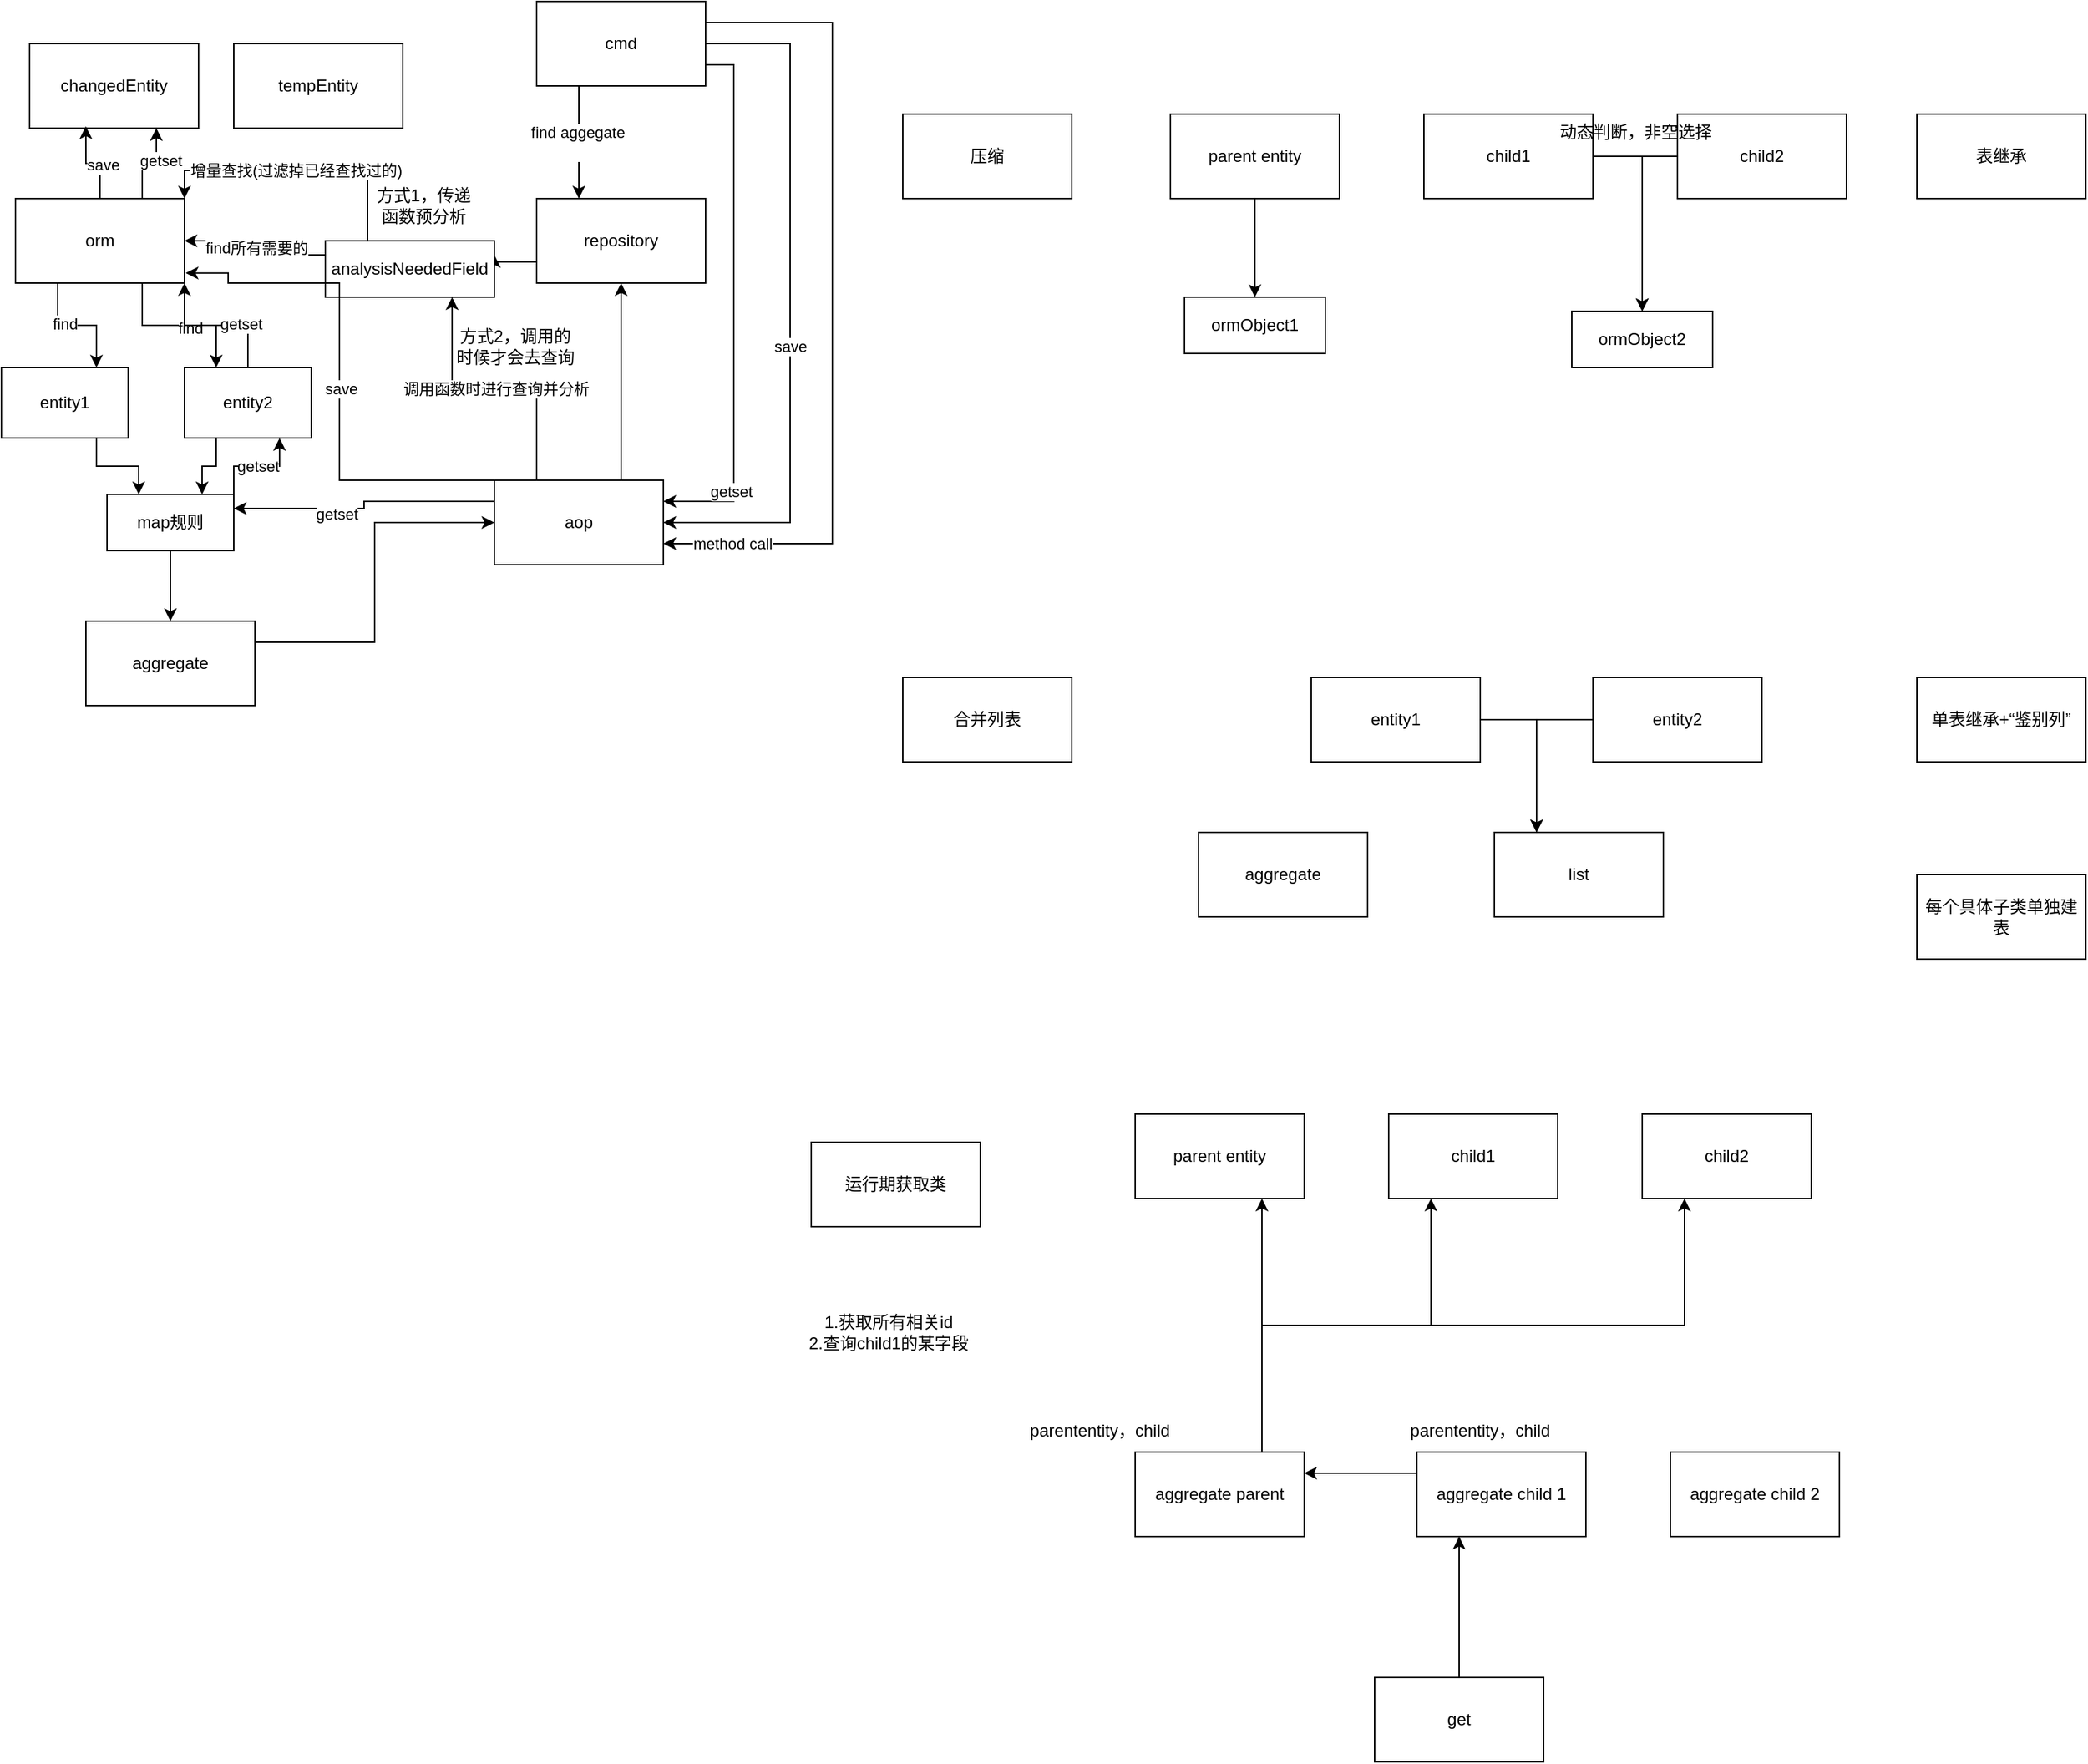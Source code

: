<mxfile version="24.7.8">
  <diagram name="第 1 页" id="XTwKxFAp_2Ht2jpDPjbG">
    <mxGraphModel dx="701" dy="374" grid="1" gridSize="10" guides="1" tooltips="1" connect="1" arrows="1" fold="1" page="1" pageScale="1" pageWidth="3300" pageHeight="4681" math="0" shadow="0">
      <root>
        <mxCell id="0" />
        <mxCell id="1" parent="0" />
        <mxCell id="Alu5xl9GDpvNmdIx2iPC-51" style="edgeStyle=orthogonalEdgeStyle;rounded=0;orthogonalLoop=1;jettySize=auto;html=1;exitX=0;exitY=0.75;exitDx=0;exitDy=0;entryX=1;entryY=0.25;entryDx=0;entryDy=0;" parent="1" source="Alu5xl9GDpvNmdIx2iPC-2" target="Alu5xl9GDpvNmdIx2iPC-50" edge="1">
          <mxGeometry relative="1" as="geometry" />
        </mxCell>
        <mxCell id="Alu5xl9GDpvNmdIx2iPC-2" value="repository" style="rounded=0;whiteSpace=wrap;html=1;" parent="1" vertex="1">
          <mxGeometry x="420" y="160" width="120" height="60" as="geometry" />
        </mxCell>
        <mxCell id="Alu5xl9GDpvNmdIx2iPC-16" style="edgeStyle=orthogonalEdgeStyle;rounded=0;orthogonalLoop=1;jettySize=auto;html=1;exitX=0.25;exitY=1;exitDx=0;exitDy=0;entryX=0.75;entryY=0;entryDx=0;entryDy=0;" parent="1" source="Alu5xl9GDpvNmdIx2iPC-8" target="Alu5xl9GDpvNmdIx2iPC-15" edge="1">
          <mxGeometry relative="1" as="geometry" />
        </mxCell>
        <mxCell id="Alu5xl9GDpvNmdIx2iPC-17" value="find" style="edgeLabel;html=1;align=center;verticalAlign=middle;resizable=0;points=[];" parent="Alu5xl9GDpvNmdIx2iPC-16" vertex="1" connectable="0">
          <mxGeometry x="-0.2" y="1" relative="1" as="geometry">
            <mxPoint as="offset" />
          </mxGeometry>
        </mxCell>
        <mxCell id="Alu5xl9GDpvNmdIx2iPC-18" style="edgeStyle=orthogonalEdgeStyle;rounded=0;orthogonalLoop=1;jettySize=auto;html=1;exitX=0.75;exitY=1;exitDx=0;exitDy=0;entryX=0.25;entryY=0;entryDx=0;entryDy=0;" parent="1" source="Alu5xl9GDpvNmdIx2iPC-8" target="Alu5xl9GDpvNmdIx2iPC-14" edge="1">
          <mxGeometry relative="1" as="geometry" />
        </mxCell>
        <mxCell id="Alu5xl9GDpvNmdIx2iPC-19" value="find" style="edgeLabel;html=1;align=center;verticalAlign=middle;resizable=0;points=[];" parent="Alu5xl9GDpvNmdIx2iPC-18" vertex="1" connectable="0">
          <mxGeometry x="0.139" y="-2" relative="1" as="geometry">
            <mxPoint as="offset" />
          </mxGeometry>
        </mxCell>
        <mxCell id="Alu5xl9GDpvNmdIx2iPC-60" style="edgeStyle=orthogonalEdgeStyle;rounded=0;orthogonalLoop=1;jettySize=auto;html=1;exitX=0.75;exitY=0;exitDx=0;exitDy=0;entryX=0.75;entryY=1;entryDx=0;entryDy=0;" parent="1" source="Alu5xl9GDpvNmdIx2iPC-8" target="Alu5xl9GDpvNmdIx2iPC-58" edge="1">
          <mxGeometry relative="1" as="geometry" />
        </mxCell>
        <mxCell id="Alu5xl9GDpvNmdIx2iPC-61" value="getset" style="edgeLabel;html=1;align=center;verticalAlign=middle;resizable=0;points=[];" parent="Alu5xl9GDpvNmdIx2iPC-60" vertex="1" connectable="0">
          <mxGeometry x="0.253" y="-3" relative="1" as="geometry">
            <mxPoint as="offset" />
          </mxGeometry>
        </mxCell>
        <mxCell id="Alu5xl9GDpvNmdIx2iPC-8" value="orm" style="rounded=0;whiteSpace=wrap;html=1;" parent="1" vertex="1">
          <mxGeometry x="50" y="160" width="120" height="60" as="geometry" />
        </mxCell>
        <mxCell id="Alu5xl9GDpvNmdIx2iPC-10" style="edgeStyle=orthogonalEdgeStyle;rounded=0;orthogonalLoop=1;jettySize=auto;html=1;exitX=0.25;exitY=1;exitDx=0;exitDy=0;entryX=0.25;entryY=0;entryDx=0;entryDy=0;" parent="1" source="Alu5xl9GDpvNmdIx2iPC-9" target="Alu5xl9GDpvNmdIx2iPC-2" edge="1">
          <mxGeometry relative="1" as="geometry" />
        </mxCell>
        <mxCell id="Alu5xl9GDpvNmdIx2iPC-11" value="find aggegate&lt;div&gt;&lt;br&gt;&lt;/div&gt;" style="edgeLabel;html=1;align=center;verticalAlign=middle;resizable=0;points=[];" parent="Alu5xl9GDpvNmdIx2iPC-10" vertex="1" connectable="0">
          <mxGeometry y="-1" relative="1" as="geometry">
            <mxPoint as="offset" />
          </mxGeometry>
        </mxCell>
        <mxCell id="Alu5xl9GDpvNmdIx2iPC-32" style="edgeStyle=orthogonalEdgeStyle;rounded=0;orthogonalLoop=1;jettySize=auto;html=1;exitX=1;exitY=0.75;exitDx=0;exitDy=0;entryX=1;entryY=0.25;entryDx=0;entryDy=0;" parent="1" source="Alu5xl9GDpvNmdIx2iPC-9" target="Alu5xl9GDpvNmdIx2iPC-26" edge="1">
          <mxGeometry relative="1" as="geometry" />
        </mxCell>
        <mxCell id="Alu5xl9GDpvNmdIx2iPC-33" value="getset" style="edgeLabel;html=1;align=center;verticalAlign=middle;resizable=0;points=[];" parent="Alu5xl9GDpvNmdIx2iPC-32" vertex="1" connectable="0">
          <mxGeometry x="0.701" y="-2" relative="1" as="geometry">
            <mxPoint as="offset" />
          </mxGeometry>
        </mxCell>
        <mxCell id="Alu5xl9GDpvNmdIx2iPC-47" style="edgeStyle=orthogonalEdgeStyle;rounded=0;orthogonalLoop=1;jettySize=auto;html=1;exitX=1;exitY=0.25;exitDx=0;exitDy=0;entryX=1;entryY=0.75;entryDx=0;entryDy=0;" parent="1" source="Alu5xl9GDpvNmdIx2iPC-9" target="Alu5xl9GDpvNmdIx2iPC-26" edge="1">
          <mxGeometry relative="1" as="geometry">
            <Array as="points">
              <mxPoint x="630" y="35" />
              <mxPoint x="630" y="405" />
            </Array>
          </mxGeometry>
        </mxCell>
        <mxCell id="Alu5xl9GDpvNmdIx2iPC-48" value="method call" style="edgeLabel;html=1;align=center;verticalAlign=middle;resizable=0;points=[];" parent="Alu5xl9GDpvNmdIx2iPC-47" vertex="1" connectable="0">
          <mxGeometry x="0.833" relative="1" as="geometry">
            <mxPoint as="offset" />
          </mxGeometry>
        </mxCell>
        <mxCell id="Alu5xl9GDpvNmdIx2iPC-56" style="edgeStyle=orthogonalEdgeStyle;rounded=0;orthogonalLoop=1;jettySize=auto;html=1;exitX=1;exitY=0.5;exitDx=0;exitDy=0;entryX=1;entryY=0.5;entryDx=0;entryDy=0;" parent="1" source="Alu5xl9GDpvNmdIx2iPC-9" target="Alu5xl9GDpvNmdIx2iPC-26" edge="1">
          <mxGeometry relative="1" as="geometry">
            <Array as="points">
              <mxPoint x="600" y="50" />
              <mxPoint x="600" y="390" />
            </Array>
          </mxGeometry>
        </mxCell>
        <mxCell id="Alu5xl9GDpvNmdIx2iPC-57" value="save" style="edgeLabel;html=1;align=center;verticalAlign=middle;resizable=0;points=[];" parent="Alu5xl9GDpvNmdIx2iPC-56" vertex="1" connectable="0">
          <mxGeometry x="-0.04" relative="1" as="geometry">
            <mxPoint y="40" as="offset" />
          </mxGeometry>
        </mxCell>
        <mxCell id="Alu5xl9GDpvNmdIx2iPC-9" value="cmd" style="rounded=0;whiteSpace=wrap;html=1;" parent="1" vertex="1">
          <mxGeometry x="420" y="20" width="120" height="60" as="geometry" />
        </mxCell>
        <mxCell id="Alu5xl9GDpvNmdIx2iPC-37" style="edgeStyle=orthogonalEdgeStyle;rounded=0;orthogonalLoop=1;jettySize=auto;html=1;exitX=0.25;exitY=1;exitDx=0;exitDy=0;entryX=0.75;entryY=0;entryDx=0;entryDy=0;" parent="1" source="Alu5xl9GDpvNmdIx2iPC-14" target="Alu5xl9GDpvNmdIx2iPC-35" edge="1">
          <mxGeometry relative="1" as="geometry" />
        </mxCell>
        <mxCell id="Alu5xl9GDpvNmdIx2iPC-43" style="edgeStyle=orthogonalEdgeStyle;rounded=0;orthogonalLoop=1;jettySize=auto;html=1;exitX=0.5;exitY=0;exitDx=0;exitDy=0;entryX=1;entryY=1;entryDx=0;entryDy=0;" parent="1" source="Alu5xl9GDpvNmdIx2iPC-14" target="Alu5xl9GDpvNmdIx2iPC-8" edge="1">
          <mxGeometry relative="1" as="geometry" />
        </mxCell>
        <mxCell id="Alu5xl9GDpvNmdIx2iPC-44" value="getset" style="edgeLabel;html=1;align=center;verticalAlign=middle;resizable=0;points=[];" parent="Alu5xl9GDpvNmdIx2iPC-43" vertex="1" connectable="0">
          <mxGeometry x="-0.32" y="-1" relative="1" as="geometry">
            <mxPoint as="offset" />
          </mxGeometry>
        </mxCell>
        <mxCell id="Alu5xl9GDpvNmdIx2iPC-14" value="entity2" style="rounded=0;whiteSpace=wrap;html=1;" parent="1" vertex="1">
          <mxGeometry x="170" y="280" width="90" height="50" as="geometry" />
        </mxCell>
        <mxCell id="Alu5xl9GDpvNmdIx2iPC-36" style="edgeStyle=orthogonalEdgeStyle;rounded=0;orthogonalLoop=1;jettySize=auto;html=1;exitX=0.75;exitY=1;exitDx=0;exitDy=0;entryX=0.25;entryY=0;entryDx=0;entryDy=0;" parent="1" source="Alu5xl9GDpvNmdIx2iPC-15" target="Alu5xl9GDpvNmdIx2iPC-35" edge="1">
          <mxGeometry relative="1" as="geometry" />
        </mxCell>
        <mxCell id="Alu5xl9GDpvNmdIx2iPC-15" value="entity1" style="rounded=0;whiteSpace=wrap;html=1;" parent="1" vertex="1">
          <mxGeometry x="40" y="280" width="90" height="50" as="geometry" />
        </mxCell>
        <mxCell id="Alu5xl9GDpvNmdIx2iPC-30" style="edgeStyle=orthogonalEdgeStyle;rounded=0;orthogonalLoop=1;jettySize=auto;html=1;exitX=1;exitY=0.25;exitDx=0;exitDy=0;entryX=0;entryY=0.5;entryDx=0;entryDy=0;" parent="1" source="Alu5xl9GDpvNmdIx2iPC-21" target="Alu5xl9GDpvNmdIx2iPC-26" edge="1">
          <mxGeometry relative="1" as="geometry" />
        </mxCell>
        <mxCell id="Alu5xl9GDpvNmdIx2iPC-21" value="aggregate" style="rounded=0;whiteSpace=wrap;html=1;" parent="1" vertex="1">
          <mxGeometry x="100" y="460" width="120" height="60" as="geometry" />
        </mxCell>
        <mxCell id="Alu5xl9GDpvNmdIx2iPC-31" style="edgeStyle=orthogonalEdgeStyle;rounded=0;orthogonalLoop=1;jettySize=auto;html=1;exitX=0.75;exitY=0;exitDx=0;exitDy=0;entryX=0.5;entryY=1;entryDx=0;entryDy=0;" parent="1" source="Alu5xl9GDpvNmdIx2iPC-26" target="Alu5xl9GDpvNmdIx2iPC-2" edge="1">
          <mxGeometry relative="1" as="geometry" />
        </mxCell>
        <mxCell id="Alu5xl9GDpvNmdIx2iPC-39" style="edgeStyle=orthogonalEdgeStyle;rounded=0;orthogonalLoop=1;jettySize=auto;html=1;exitX=0;exitY=0.25;exitDx=0;exitDy=0;entryX=1;entryY=0.25;entryDx=0;entryDy=0;" parent="1" source="Alu5xl9GDpvNmdIx2iPC-26" target="Alu5xl9GDpvNmdIx2iPC-35" edge="1">
          <mxGeometry relative="1" as="geometry" />
        </mxCell>
        <mxCell id="Alu5xl9GDpvNmdIx2iPC-41" value="getset" style="edgeLabel;html=1;align=center;verticalAlign=middle;resizable=0;points=[];" parent="Alu5xl9GDpvNmdIx2iPC-39" vertex="1" connectable="0">
          <mxGeometry x="0.237" y="4" relative="1" as="geometry">
            <mxPoint as="offset" />
          </mxGeometry>
        </mxCell>
        <mxCell id="Alu5xl9GDpvNmdIx2iPC-53" style="edgeStyle=orthogonalEdgeStyle;rounded=0;orthogonalLoop=1;jettySize=auto;html=1;exitX=0.25;exitY=0;exitDx=0;exitDy=0;entryX=0.75;entryY=1;entryDx=0;entryDy=0;" parent="1" source="Alu5xl9GDpvNmdIx2iPC-26" target="Alu5xl9GDpvNmdIx2iPC-50" edge="1">
          <mxGeometry relative="1" as="geometry" />
        </mxCell>
        <mxCell id="Alu5xl9GDpvNmdIx2iPC-54" value="调用函数时进行查询并分析" style="edgeLabel;html=1;align=center;verticalAlign=middle;resizable=0;points=[];" parent="Alu5xl9GDpvNmdIx2iPC-53" vertex="1" connectable="0">
          <mxGeometry x="-0.009" relative="1" as="geometry">
            <mxPoint as="offset" />
          </mxGeometry>
        </mxCell>
        <mxCell id="Alu5xl9GDpvNmdIx2iPC-26" value="aop" style="rounded=0;whiteSpace=wrap;html=1;" parent="1" vertex="1">
          <mxGeometry x="390" y="360" width="120" height="60" as="geometry" />
        </mxCell>
        <mxCell id="Alu5xl9GDpvNmdIx2iPC-38" style="edgeStyle=orthogonalEdgeStyle;rounded=0;orthogonalLoop=1;jettySize=auto;html=1;exitX=0.5;exitY=1;exitDx=0;exitDy=0;entryX=0.5;entryY=0;entryDx=0;entryDy=0;" parent="1" source="Alu5xl9GDpvNmdIx2iPC-35" target="Alu5xl9GDpvNmdIx2iPC-21" edge="1">
          <mxGeometry relative="1" as="geometry" />
        </mxCell>
        <mxCell id="Alu5xl9GDpvNmdIx2iPC-40" style="edgeStyle=orthogonalEdgeStyle;rounded=0;orthogonalLoop=1;jettySize=auto;html=1;exitX=1;exitY=0;exitDx=0;exitDy=0;entryX=0.75;entryY=1;entryDx=0;entryDy=0;" parent="1" source="Alu5xl9GDpvNmdIx2iPC-35" target="Alu5xl9GDpvNmdIx2iPC-14" edge="1">
          <mxGeometry relative="1" as="geometry" />
        </mxCell>
        <mxCell id="Alu5xl9GDpvNmdIx2iPC-42" value="getset" style="edgeLabel;html=1;align=center;verticalAlign=middle;resizable=0;points=[];" parent="Alu5xl9GDpvNmdIx2iPC-40" vertex="1" connectable="0">
          <mxGeometry x="0.011" relative="1" as="geometry">
            <mxPoint as="offset" />
          </mxGeometry>
        </mxCell>
        <mxCell id="Alu5xl9GDpvNmdIx2iPC-35" value="map规则" style="rounded=0;whiteSpace=wrap;html=1;" parent="1" vertex="1">
          <mxGeometry x="115" y="370" width="90" height="40" as="geometry" />
        </mxCell>
        <mxCell id="Alu5xl9GDpvNmdIx2iPC-45" value="方式1，传递函数预分析" style="text;html=1;align=center;verticalAlign=middle;whiteSpace=wrap;rounded=0;" parent="1" vertex="1">
          <mxGeometry x="300" y="150" width="80" height="30" as="geometry" />
        </mxCell>
        <mxCell id="Alu5xl9GDpvNmdIx2iPC-52" style="edgeStyle=orthogonalEdgeStyle;rounded=0;orthogonalLoop=1;jettySize=auto;html=1;exitX=0;exitY=0.25;exitDx=0;exitDy=0;entryX=1;entryY=0.5;entryDx=0;entryDy=0;" parent="1" source="Alu5xl9GDpvNmdIx2iPC-50" target="Alu5xl9GDpvNmdIx2iPC-8" edge="1">
          <mxGeometry relative="1" as="geometry" />
        </mxCell>
        <mxCell id="Alu5xl9GDpvNmdIx2iPC-65" value="find所有需要的" style="edgeLabel;html=1;align=center;verticalAlign=middle;resizable=0;points=[];" parent="Alu5xl9GDpvNmdIx2iPC-52" vertex="1" connectable="0">
          <mxGeometry x="0.013" y="-1" relative="1" as="geometry">
            <mxPoint as="offset" />
          </mxGeometry>
        </mxCell>
        <mxCell id="Alu5xl9GDpvNmdIx2iPC-66" style="edgeStyle=orthogonalEdgeStyle;rounded=0;orthogonalLoop=1;jettySize=auto;html=1;exitX=0.25;exitY=0;exitDx=0;exitDy=0;entryX=1;entryY=0;entryDx=0;entryDy=0;" parent="1" source="Alu5xl9GDpvNmdIx2iPC-50" target="Alu5xl9GDpvNmdIx2iPC-8" edge="1">
          <mxGeometry relative="1" as="geometry" />
        </mxCell>
        <mxCell id="Alu5xl9GDpvNmdIx2iPC-67" value="增量查找(过滤掉已经查找过的)" style="edgeLabel;html=1;align=center;verticalAlign=middle;resizable=0;points=[];" parent="Alu5xl9GDpvNmdIx2iPC-66" vertex="1" connectable="0">
          <mxGeometry x="0.017" relative="1" as="geometry">
            <mxPoint as="offset" />
          </mxGeometry>
        </mxCell>
        <mxCell id="Alu5xl9GDpvNmdIx2iPC-50" value="analysisNeededField" style="rounded=0;whiteSpace=wrap;html=1;" parent="1" vertex="1">
          <mxGeometry x="270" y="190" width="120" height="40" as="geometry" />
        </mxCell>
        <mxCell id="Alu5xl9GDpvNmdIx2iPC-55" value="方式2，调用的时候才会去查询" style="text;html=1;align=center;verticalAlign=middle;whiteSpace=wrap;rounded=0;" parent="1" vertex="1">
          <mxGeometry x="360" y="250" width="90" height="30" as="geometry" />
        </mxCell>
        <mxCell id="Alu5xl9GDpvNmdIx2iPC-58" value="changedEntity" style="rounded=0;whiteSpace=wrap;html=1;" parent="1" vertex="1">
          <mxGeometry x="60" y="50" width="120" height="60" as="geometry" />
        </mxCell>
        <mxCell id="Alu5xl9GDpvNmdIx2iPC-62" style="edgeStyle=orthogonalEdgeStyle;rounded=0;orthogonalLoop=1;jettySize=auto;html=1;exitX=0;exitY=0;exitDx=0;exitDy=0;entryX=1.007;entryY=0.881;entryDx=0;entryDy=0;entryPerimeter=0;" parent="1" source="Alu5xl9GDpvNmdIx2iPC-26" target="Alu5xl9GDpvNmdIx2iPC-8" edge="1">
          <mxGeometry relative="1" as="geometry">
            <Array as="points">
              <mxPoint x="280" y="360" />
              <mxPoint x="280" y="220" />
              <mxPoint x="201" y="220" />
            </Array>
          </mxGeometry>
        </mxCell>
        <mxCell id="Alu5xl9GDpvNmdIx2iPC-68" value="save" style="edgeLabel;html=1;align=center;verticalAlign=middle;resizable=0;points=[];" parent="Alu5xl9GDpvNmdIx2iPC-62" vertex="1" connectable="0">
          <mxGeometry x="-0.043" y="-1" relative="1" as="geometry">
            <mxPoint as="offset" />
          </mxGeometry>
        </mxCell>
        <mxCell id="Alu5xl9GDpvNmdIx2iPC-63" style="edgeStyle=orthogonalEdgeStyle;rounded=0;orthogonalLoop=1;jettySize=auto;html=1;exitX=0.5;exitY=0;exitDx=0;exitDy=0;entryX=0.333;entryY=0.978;entryDx=0;entryDy=0;entryPerimeter=0;" parent="1" source="Alu5xl9GDpvNmdIx2iPC-8" target="Alu5xl9GDpvNmdIx2iPC-58" edge="1">
          <mxGeometry relative="1" as="geometry" />
        </mxCell>
        <mxCell id="Alu5xl9GDpvNmdIx2iPC-64" value="save" style="edgeLabel;html=1;align=center;verticalAlign=middle;resizable=0;points=[];" parent="Alu5xl9GDpvNmdIx2iPC-63" vertex="1" connectable="0">
          <mxGeometry x="-0.223" y="-2" relative="1" as="geometry">
            <mxPoint as="offset" />
          </mxGeometry>
        </mxCell>
        <mxCell id="Alu5xl9GDpvNmdIx2iPC-69" value="tempEntity" style="rounded=0;whiteSpace=wrap;html=1;" parent="1" vertex="1">
          <mxGeometry x="205" y="50" width="120" height="60" as="geometry" />
        </mxCell>
        <mxCell id="Alu5xl9GDpvNmdIx2iPC-70" value="aggregate" style="rounded=0;whiteSpace=wrap;html=1;" parent="1" vertex="1">
          <mxGeometry x="890" y="610" width="120" height="60" as="geometry" />
        </mxCell>
        <mxCell id="c_RxVuTjA5YSDgOJ-YrA-5" style="edgeStyle=orthogonalEdgeStyle;rounded=0;orthogonalLoop=1;jettySize=auto;html=1;exitX=0.5;exitY=1;exitDx=0;exitDy=0;" edge="1" parent="1" source="Alu5xl9GDpvNmdIx2iPC-71" target="Alu5xl9GDpvNmdIx2iPC-80">
          <mxGeometry relative="1" as="geometry" />
        </mxCell>
        <mxCell id="Alu5xl9GDpvNmdIx2iPC-71" value="parent entity" style="rounded=0;whiteSpace=wrap;html=1;" parent="1" vertex="1">
          <mxGeometry x="870" y="100" width="120" height="60" as="geometry" />
        </mxCell>
        <mxCell id="c_RxVuTjA5YSDgOJ-YrA-7" style="edgeStyle=orthogonalEdgeStyle;rounded=0;orthogonalLoop=1;jettySize=auto;html=1;exitX=1;exitY=0.5;exitDx=0;exitDy=0;entryX=0.5;entryY=0;entryDx=0;entryDy=0;" edge="1" parent="1" source="Alu5xl9GDpvNmdIx2iPC-72" target="c_RxVuTjA5YSDgOJ-YrA-4">
          <mxGeometry relative="1" as="geometry" />
        </mxCell>
        <mxCell id="Alu5xl9GDpvNmdIx2iPC-72" value="child1" style="rounded=0;whiteSpace=wrap;html=1;" parent="1" vertex="1">
          <mxGeometry x="1050" y="100" width="120" height="60" as="geometry" />
        </mxCell>
        <mxCell id="c_RxVuTjA5YSDgOJ-YrA-8" style="edgeStyle=orthogonalEdgeStyle;rounded=0;orthogonalLoop=1;jettySize=auto;html=1;exitX=0;exitY=0.5;exitDx=0;exitDy=0;entryX=0.5;entryY=0;entryDx=0;entryDy=0;" edge="1" parent="1" source="Alu5xl9GDpvNmdIx2iPC-73" target="c_RxVuTjA5YSDgOJ-YrA-4">
          <mxGeometry relative="1" as="geometry" />
        </mxCell>
        <mxCell id="Alu5xl9GDpvNmdIx2iPC-73" value="child2" style="rounded=0;whiteSpace=wrap;html=1;" parent="1" vertex="1">
          <mxGeometry x="1230" y="100" width="120" height="60" as="geometry" />
        </mxCell>
        <mxCell id="Alu5xl9GDpvNmdIx2iPC-74" value="list" style="rounded=0;whiteSpace=wrap;html=1;" parent="1" vertex="1">
          <mxGeometry x="1100" y="610" width="120" height="60" as="geometry" />
        </mxCell>
        <mxCell id="Alu5xl9GDpvNmdIx2iPC-78" style="edgeStyle=orthogonalEdgeStyle;rounded=0;orthogonalLoop=1;jettySize=auto;html=1;exitX=1;exitY=0.5;exitDx=0;exitDy=0;entryX=0.25;entryY=0;entryDx=0;entryDy=0;" parent="1" source="Alu5xl9GDpvNmdIx2iPC-76" target="Alu5xl9GDpvNmdIx2iPC-74" edge="1">
          <mxGeometry relative="1" as="geometry" />
        </mxCell>
        <mxCell id="Alu5xl9GDpvNmdIx2iPC-76" value="entity1" style="rounded=0;whiteSpace=wrap;html=1;" parent="1" vertex="1">
          <mxGeometry x="970" y="500" width="120" height="60" as="geometry" />
        </mxCell>
        <mxCell id="Alu5xl9GDpvNmdIx2iPC-79" style="edgeStyle=orthogonalEdgeStyle;rounded=0;orthogonalLoop=1;jettySize=auto;html=1;exitX=0;exitY=0.5;exitDx=0;exitDy=0;entryX=0.25;entryY=0;entryDx=0;entryDy=0;" parent="1" source="Alu5xl9GDpvNmdIx2iPC-77" target="Alu5xl9GDpvNmdIx2iPC-74" edge="1">
          <mxGeometry relative="1" as="geometry" />
        </mxCell>
        <mxCell id="Alu5xl9GDpvNmdIx2iPC-77" value="entity2" style="rounded=0;whiteSpace=wrap;html=1;" parent="1" vertex="1">
          <mxGeometry x="1170" y="500" width="120" height="60" as="geometry" />
        </mxCell>
        <mxCell id="Alu5xl9GDpvNmdIx2iPC-80" value="ormObject1" style="rounded=0;whiteSpace=wrap;html=1;" parent="1" vertex="1">
          <mxGeometry x="880" y="230" width="100" height="40" as="geometry" />
        </mxCell>
        <mxCell id="Alu5xl9GDpvNmdIx2iPC-81" value="压缩" style="rounded=0;whiteSpace=wrap;html=1;" parent="1" vertex="1">
          <mxGeometry x="680" y="100" width="120" height="60" as="geometry" />
        </mxCell>
        <mxCell id="Alu5xl9GDpvNmdIx2iPC-82" value="合并列表" style="rounded=0;whiteSpace=wrap;html=1;" parent="1" vertex="1">
          <mxGeometry x="680" y="500" width="120" height="60" as="geometry" />
        </mxCell>
        <mxCell id="Alu5xl9GDpvNmdIx2iPC-83" value="运行期获取类" style="rounded=0;whiteSpace=wrap;html=1;" parent="1" vertex="1">
          <mxGeometry x="615" y="830" width="120" height="60" as="geometry" />
        </mxCell>
        <mxCell id="Alu5xl9GDpvNmdIx2iPC-85" value="parent entity" style="rounded=0;whiteSpace=wrap;html=1;" parent="1" vertex="1">
          <mxGeometry x="845" y="810" width="120" height="60" as="geometry" />
        </mxCell>
        <mxCell id="Alu5xl9GDpvNmdIx2iPC-86" value="child1" style="rounded=0;whiteSpace=wrap;html=1;" parent="1" vertex="1">
          <mxGeometry x="1025" y="810" width="120" height="60" as="geometry" />
        </mxCell>
        <mxCell id="Alu5xl9GDpvNmdIx2iPC-87" value="child2" style="rounded=0;whiteSpace=wrap;html=1;" parent="1" vertex="1">
          <mxGeometry x="1205" y="810" width="120" height="60" as="geometry" />
        </mxCell>
        <mxCell id="Alu5xl9GDpvNmdIx2iPC-94" style="edgeStyle=orthogonalEdgeStyle;rounded=0;orthogonalLoop=1;jettySize=auto;html=1;exitX=0.75;exitY=0;exitDx=0;exitDy=0;entryX=0.75;entryY=1;entryDx=0;entryDy=0;" parent="1" source="Alu5xl9GDpvNmdIx2iPC-88" target="Alu5xl9GDpvNmdIx2iPC-85" edge="1">
          <mxGeometry relative="1" as="geometry" />
        </mxCell>
        <mxCell id="Alu5xl9GDpvNmdIx2iPC-97" style="edgeStyle=orthogonalEdgeStyle;rounded=0;orthogonalLoop=1;jettySize=auto;html=1;exitX=0.75;exitY=0;exitDx=0;exitDy=0;entryX=0.25;entryY=1;entryDx=0;entryDy=0;" parent="1" source="Alu5xl9GDpvNmdIx2iPC-88" target="Alu5xl9GDpvNmdIx2iPC-86" edge="1">
          <mxGeometry relative="1" as="geometry" />
        </mxCell>
        <mxCell id="Alu5xl9GDpvNmdIx2iPC-98" style="edgeStyle=orthogonalEdgeStyle;rounded=0;orthogonalLoop=1;jettySize=auto;html=1;exitX=0.75;exitY=0;exitDx=0;exitDy=0;entryX=0.25;entryY=1;entryDx=0;entryDy=0;" parent="1" source="Alu5xl9GDpvNmdIx2iPC-88" target="Alu5xl9GDpvNmdIx2iPC-87" edge="1">
          <mxGeometry relative="1" as="geometry" />
        </mxCell>
        <mxCell id="Alu5xl9GDpvNmdIx2iPC-88" value="aggregate parent" style="rounded=0;whiteSpace=wrap;html=1;" parent="1" vertex="1">
          <mxGeometry x="845" y="1050" width="120" height="60" as="geometry" />
        </mxCell>
        <mxCell id="Alu5xl9GDpvNmdIx2iPC-95" style="edgeStyle=orthogonalEdgeStyle;rounded=0;orthogonalLoop=1;jettySize=auto;html=1;exitX=0;exitY=0.25;exitDx=0;exitDy=0;entryX=1;entryY=0.25;entryDx=0;entryDy=0;" parent="1" source="Alu5xl9GDpvNmdIx2iPC-89" target="Alu5xl9GDpvNmdIx2iPC-88" edge="1">
          <mxGeometry relative="1" as="geometry" />
        </mxCell>
        <mxCell id="Alu5xl9GDpvNmdIx2iPC-89" value="aggregate child 1" style="rounded=0;whiteSpace=wrap;html=1;" parent="1" vertex="1">
          <mxGeometry x="1045" y="1050" width="120" height="60" as="geometry" />
        </mxCell>
        <mxCell id="Alu5xl9GDpvNmdIx2iPC-90" value="aggregate child 2" style="rounded=0;whiteSpace=wrap;html=1;" parent="1" vertex="1">
          <mxGeometry x="1225" y="1050" width="120" height="60" as="geometry" />
        </mxCell>
        <mxCell id="Alu5xl9GDpvNmdIx2iPC-92" style="edgeStyle=orthogonalEdgeStyle;rounded=0;orthogonalLoop=1;jettySize=auto;html=1;exitX=0.5;exitY=0;exitDx=0;exitDy=0;entryX=0.25;entryY=1;entryDx=0;entryDy=0;" parent="1" source="Alu5xl9GDpvNmdIx2iPC-91" target="Alu5xl9GDpvNmdIx2iPC-89" edge="1">
          <mxGeometry relative="1" as="geometry" />
        </mxCell>
        <mxCell id="Alu5xl9GDpvNmdIx2iPC-91" value="get" style="rounded=0;whiteSpace=wrap;html=1;" parent="1" vertex="1">
          <mxGeometry x="1015" y="1210" width="120" height="60" as="geometry" />
        </mxCell>
        <mxCell id="Alu5xl9GDpvNmdIx2iPC-93" value="parententity，child" style="text;html=1;align=center;verticalAlign=middle;whiteSpace=wrap;rounded=0;" parent="1" vertex="1">
          <mxGeometry x="715" y="1020" width="210" height="30" as="geometry" />
        </mxCell>
        <mxCell id="Alu5xl9GDpvNmdIx2iPC-99" value="1.获取所有相关id&lt;div&gt;2.查询child1的某字段&lt;/div&gt;" style="text;html=1;align=center;verticalAlign=middle;whiteSpace=wrap;rounded=0;" parent="1" vertex="1">
          <mxGeometry x="555" y="910" width="230" height="110" as="geometry" />
        </mxCell>
        <mxCell id="Alu5xl9GDpvNmdIx2iPC-100" value="parententity，child" style="text;html=1;align=center;verticalAlign=middle;whiteSpace=wrap;rounded=0;" parent="1" vertex="1">
          <mxGeometry x="1025" y="1020" width="130" height="30" as="geometry" />
        </mxCell>
        <mxCell id="c_RxVuTjA5YSDgOJ-YrA-1" value="表继承" style="rounded=0;whiteSpace=wrap;html=1;" vertex="1" parent="1">
          <mxGeometry x="1400" y="100" width="120" height="60" as="geometry" />
        </mxCell>
        <mxCell id="c_RxVuTjA5YSDgOJ-YrA-2" value="&lt;div data-lark-html-role=&quot;root&quot;&gt;&lt;span class=&quot;universal-card-text&quot;&gt;单表继承+&lt;/span&gt;&lt;span style=&quot;background-color: initial;&quot;&gt;“鉴别列”&lt;/span&gt;&lt;/div&gt;" style="rounded=0;whiteSpace=wrap;html=1;" vertex="1" parent="1">
          <mxGeometry x="1400" y="500" width="120" height="60" as="geometry" />
        </mxCell>
        <mxCell id="c_RxVuTjA5YSDgOJ-YrA-3" value="&lt;div data-lark-html-role=&quot;root&quot;&gt;&lt;span class=&quot;universal-card-text&quot;&gt;每个具体子类单独建表&lt;/span&gt;&lt;/div&gt;" style="rounded=0;whiteSpace=wrap;html=1;" vertex="1" parent="1">
          <mxGeometry x="1400" y="640" width="120" height="60" as="geometry" />
        </mxCell>
        <mxCell id="c_RxVuTjA5YSDgOJ-YrA-4" value="ormObject2" style="rounded=0;whiteSpace=wrap;html=1;" vertex="1" parent="1">
          <mxGeometry x="1155" y="240" width="100" height="40" as="geometry" />
        </mxCell>
        <mxCell id="c_RxVuTjA5YSDgOJ-YrA-9" value="动态判断，非空选择" style="text;html=1;align=center;verticalAlign=middle;resizable=0;points=[];autosize=1;strokeColor=none;fillColor=none;" vertex="1" parent="1">
          <mxGeometry x="1135" y="98" width="130" height="30" as="geometry" />
        </mxCell>
      </root>
    </mxGraphModel>
  </diagram>
</mxfile>

